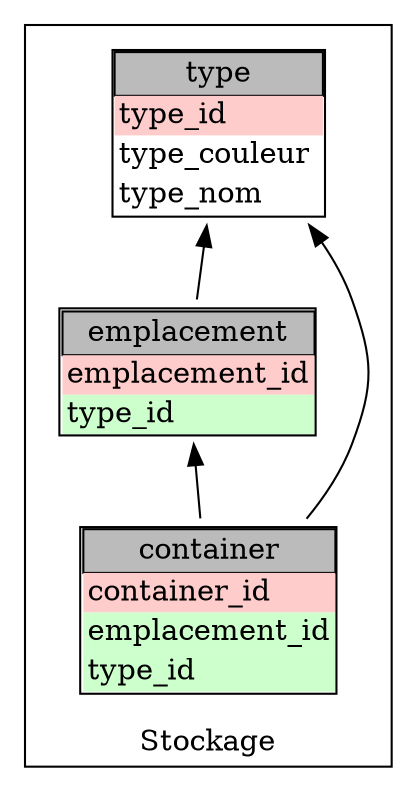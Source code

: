 digraph g {
  graph [rankdir = "BT"];
  node [FontSize = "16"];

  container -> emplacement; 
  container -> type; 
  emplacement -> type; 

  container[ label = <<TABLE BORDER="1" CELLBORDER="0" CELLSPACING="0" WIDTH="100"> 
  <TR><TD BORDER="1" BGCOLOR="#BBBBBB" WIDTH="100">container</TD></TR>
  <TR><TD ALIGN="LEFT" BGCOLOR="#FFCCCC" WIDTH="100">container_id</TD></TR>
  <TR><TD ALIGN="LEFT" BGCOLOR="#CCFFCC" WIDTH="100">emplacement_id</TD></TR>
  <TR><TD ALIGN="LEFT" BGCOLOR="#CCFFCC" WIDTH="100">type_id</TD></TR>
  </TABLE>> shape = "plaintext" ];

  emplacement[ label = <<TABLE BORDER="1" CELLBORDER="0" CELLSPACING="0" WIDTH="100"> 
  <TR><TD BORDER="1" BGCOLOR="#BBBBBB" WIDTH="100">emplacement</TD></TR>
  <TR><TD ALIGN="LEFT" BGCOLOR="#FFCCCC" WIDTH="100">emplacement_id</TD></TR>
  <TR><TD ALIGN="LEFT" BGCOLOR="#CCFFCC" WIDTH="100">type_id</TD></TR>
  </TABLE>> shape = "plaintext" ];

  type[ label = <<TABLE BORDER="1" CELLBORDER="0" CELLSPACING="0" WIDTH="100"> 
  <TR><TD BORDER="1" BGCOLOR="#BBBBBB" WIDTH="100">type</TD></TR>
  <TR><TD ALIGN="LEFT" BGCOLOR="#FFCCCC" WIDTH="100">type_id</TD></TR>
  <TR><TD ALIGN="LEFT" WIDTH="100">type_couleur</TD></TR>
  <TR><TD ALIGN="LEFT" WIDTH="100">type_nom</TD></TR>
  </TABLE>> shape = "plaintext" ];

  subgraph cluster_Stockage {
    label = Stockage;
    container;
    emplacement;
    type;
  }
}